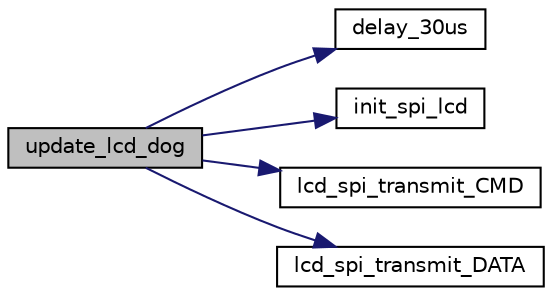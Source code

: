 digraph "update_lcd_dog"
{
 // LATEX_PDF_SIZE
  edge [fontname="Helvetica",fontsize="10",labelfontname="Helvetica",labelfontsize="10"];
  node [fontname="Helvetica",fontsize="10",shape=record];
  rankdir="LR";
  Node1 [label="update_lcd_dog",height=0.2,width=0.4,color="black", fillcolor="grey75", style="filled", fontcolor="black",tooltip=" "];
  Node1 -> Node2 [color="midnightblue",fontsize="10",style="solid"];
  Node2 [label="delay_30us",height=0.2,width=0.4,color="black", fillcolor="white", style="filled",URL="$lcd_8c.html#a945fcfddb2cd3089d44b3f0201f97519",tooltip=" "];
  Node1 -> Node3 [color="midnightblue",fontsize="10",style="solid"];
  Node3 [label="init_spi_lcd",height=0.2,width=0.4,color="black", fillcolor="white", style="filled",URL="$lcd_8c.html#a0f268347583db61f04a11de5afafb08b",tooltip=" "];
  Node1 -> Node4 [color="midnightblue",fontsize="10",style="solid"];
  Node4 [label="lcd_spi_transmit_CMD",height=0.2,width=0.4,color="black", fillcolor="white", style="filled",URL="$lcd_8c.html#a5a553c70392ad5ff03d55ea16c3d2c43",tooltip=" "];
  Node1 -> Node5 [color="midnightblue",fontsize="10",style="solid"];
  Node5 [label="lcd_spi_transmit_DATA",height=0.2,width=0.4,color="black", fillcolor="white", style="filled",URL="$lcd_8c.html#a5545bb2f9b85842ca794d6009f767823",tooltip=" "];
}
